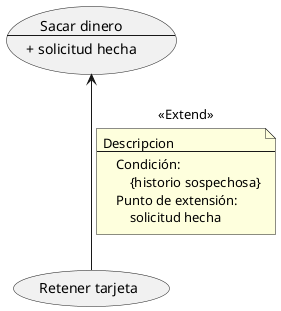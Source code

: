 @startuml
'https://plantuml.com/activity-diagram-beta

usecase UC1 as  "Sacar dinero
--
+ solicitud hecha"

usecase UC2 as "Retener tarjeta"


UC1 <-- UC2: <<Extend>>
note on link
    Descripcion
    --
        Condición:
            {historio sospechosa}
        Punto de extensión:
            solicitud hecha
end note

@enduml
